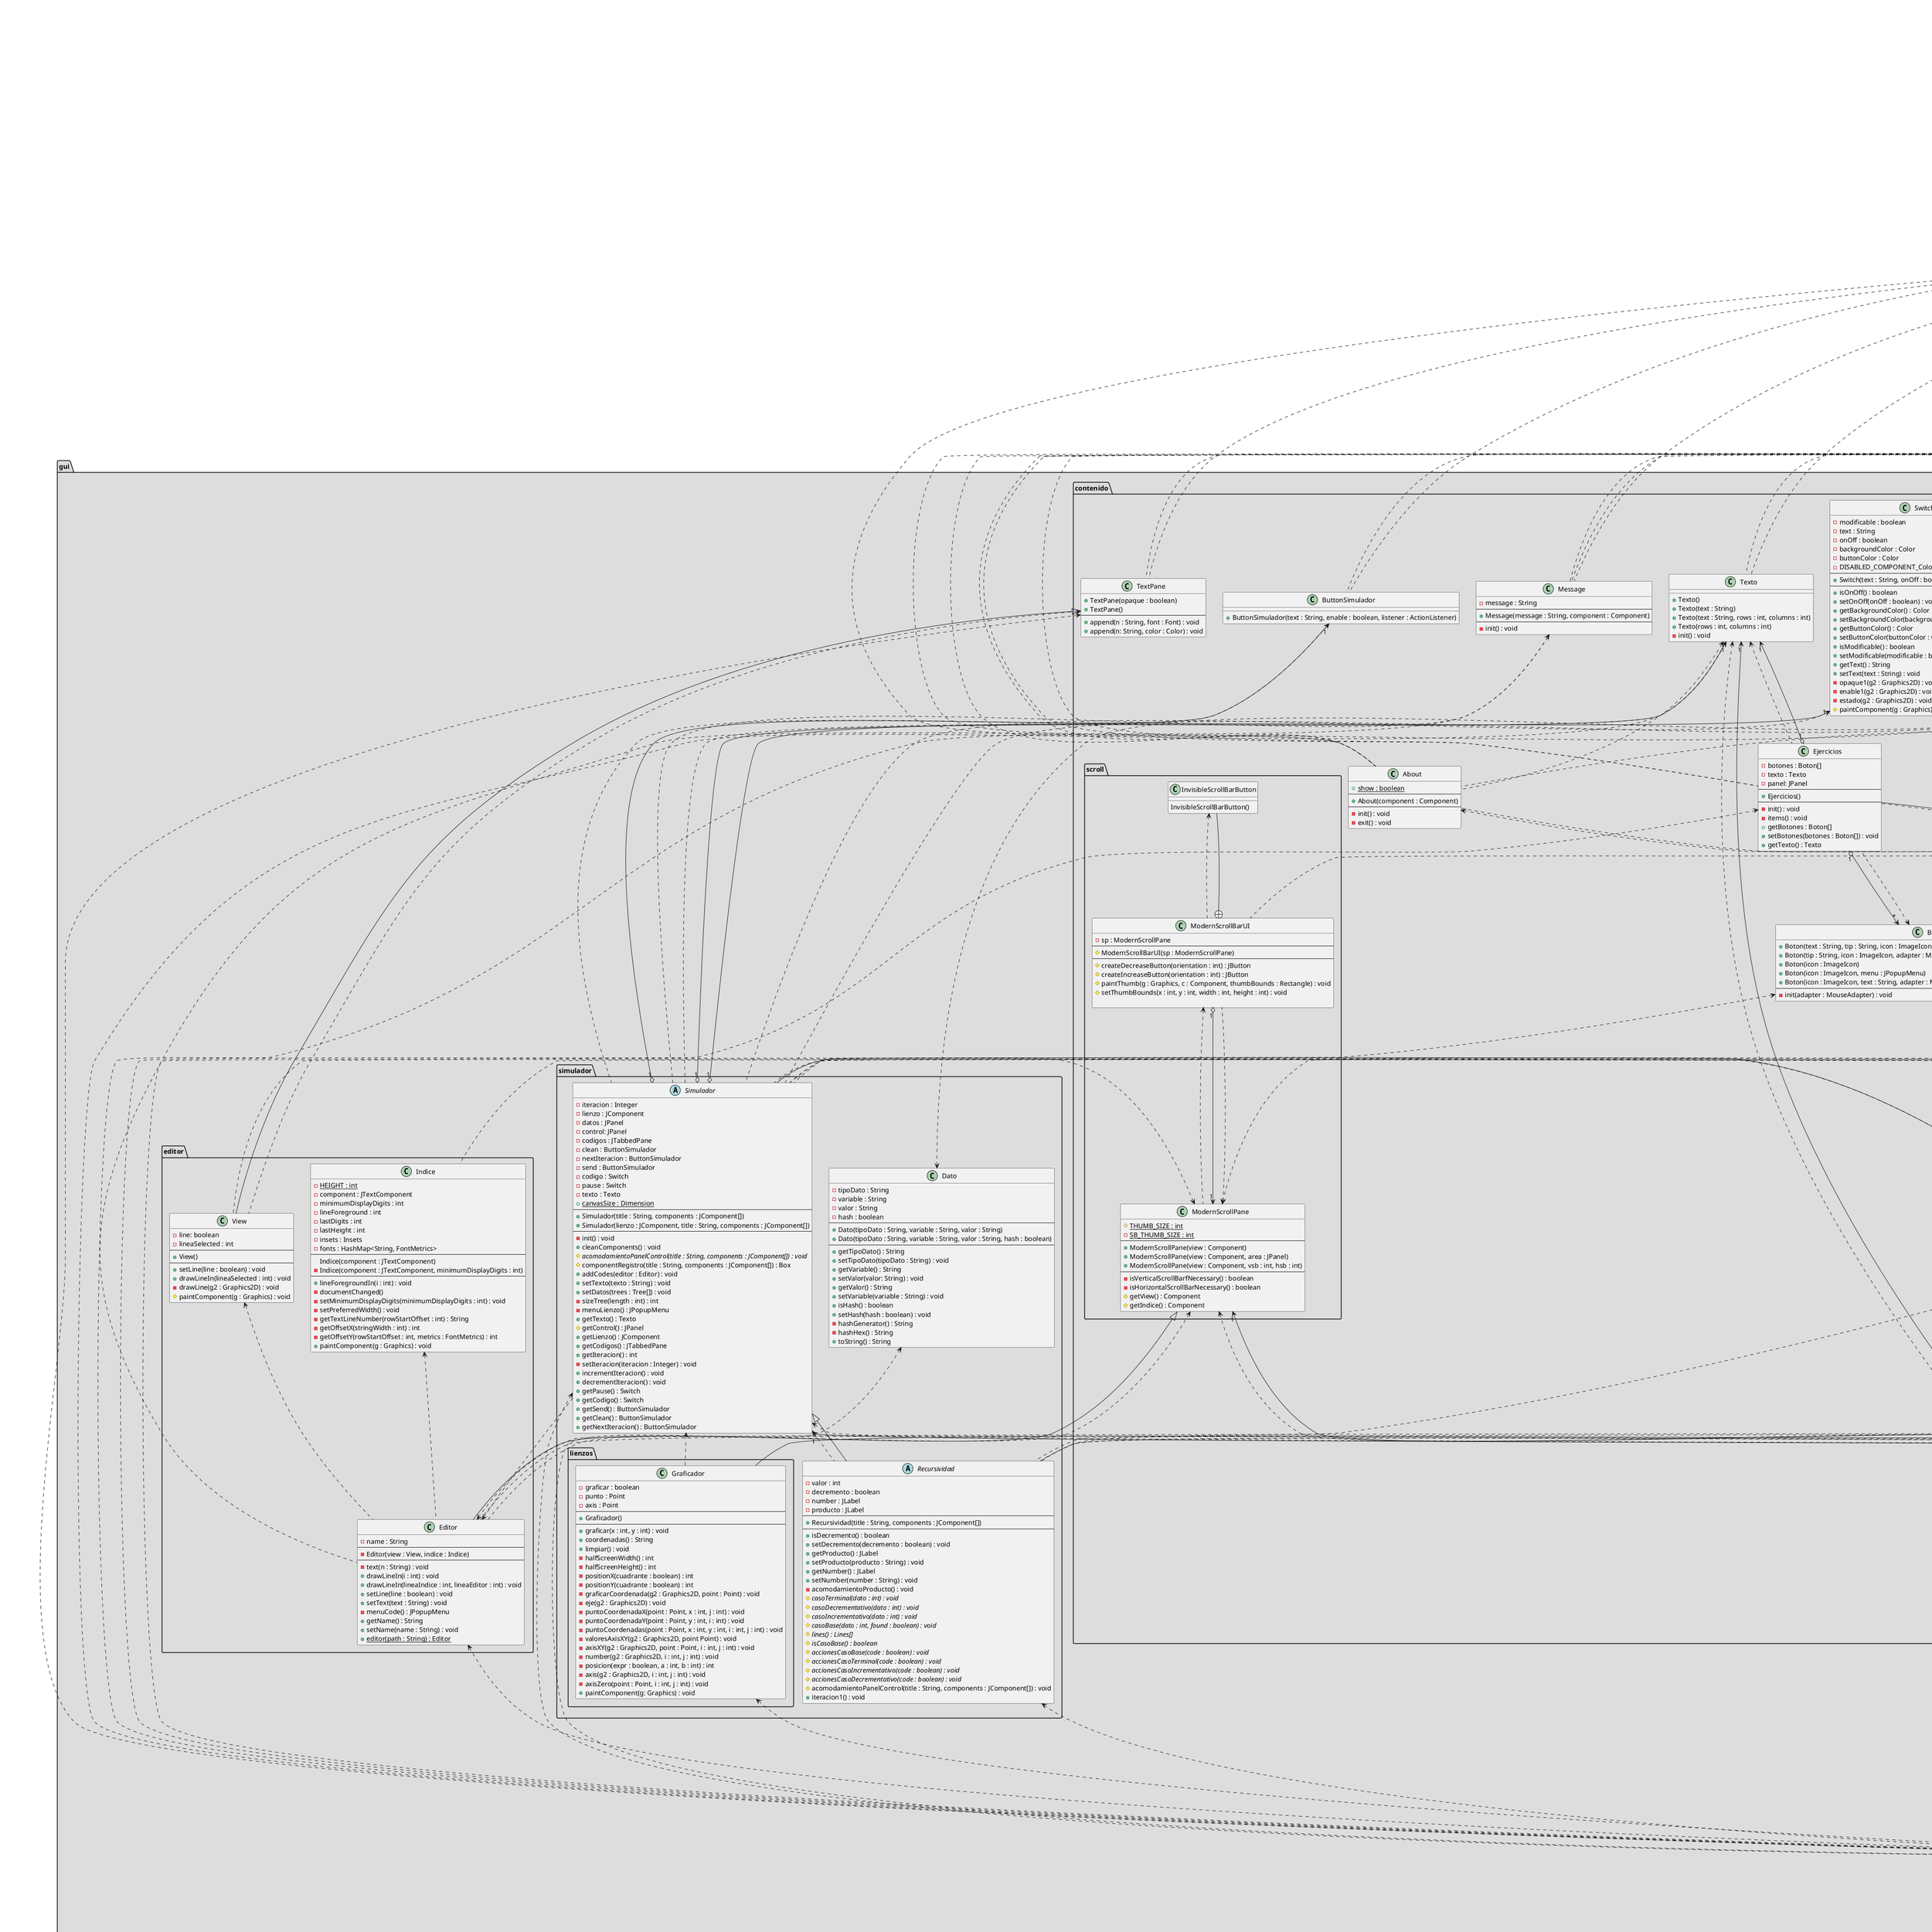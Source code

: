 @startuml
title SEROS Class Diagram
package eventos #DDDDDD {
    abstract class Eventos {
        - {static} panel : JPanel
        --
        + {static} setPanel(panel: JPanel) : void
        + {static} show(panel : Paneles) : void
        + {static} link(url : String) :void
        + {static} about(component : Component) : void
        + {static} enable(enable : boolean, components : Component[]) : void
        + {static} scroll(panel : ModernScrollPane, value : int) : void
        + {static} variable(tree : Tree, index : int, valor : Object) : void
        + {static} sleep(mili : long) : void
        + {static} contains(valor : Object, objects : Object[]) : boolean
        + {static} html(boolean: String) : String
        + {static} menu(paneles : Paneles[]) : JPopupMenu
        + {static} saveFile(isImage : boolean) : File
        + {static} saveFile(isImage : boolean, name : String) : File
        + {static} createImageOf(component : Component) : RenderedImage
        + {static} code(code : String, name : String) : String
    }
}
package main #DDDDDD {
    class Main {
        + {static} main(args : String[]) : void
    }
}
package tools #DDDDDD {
    enum Fuentes {
        UBUNTU_LIGHT_12
        UBUNTU_LIGHT_14
        UBUNTU_LIGHT_15
        UBUNTU_LIGHT_50
        UBUNTU_LIGHT_20
        UBUNTU_LIGHT_30
        UBUNTU_LIGHT_B_30
        UBUNTU_LIGHT_40
        UBUNTU_LIGHT_B_118
        PURISA_18
        PURISA_22
        DIALOG_35
        SEGOE_UI_SYMBOL_22
        UBUNTU_MONO_15
        - font : Font
        --
        Fuentes(font : Font)
        --
        + getFont() : Font
    }
    class FuentesModificadas {
        - font : Font
        --
        # FuentesModificadas(path : String)
        --
        # getFont(style : int, size : int) : Font
    }
    interface Acciones {
        iteracion0() : void
        iteracion1() : void
        clean() : void
    }
    abstract class Archivos {
        + {static} image(path : String, width : int, height : int) : ImageIcon
        + {static} codefiles(path : String) : String
        + {static} exportImage(file : File, image : RenderedImage) : String
        + {static} exportCode(file : File, text : String) : String
    }
    enum Colour {
         AZUL
         AMARILLO
         BLANCO
         MORADO
         NARANJA
         VERDE
         AZUL_TITLE
         AZUL_TEXT
         BLANCO_OPACO
         GRIS_PANEL
         GRIS_BUTTON
         CURIOUS_BLUE
         NEGRO_EDITOR
         NEGRO_INDICE
         BORDE_SCROLL
         SCROLL_DRAGGING
         SCROLL_ROLLOVER
         SCROLL_PRESSED
         GRAY_DISABLED
         VERDE_ACTIVO
         BLANCO_DESHABILITADO
         RED_LINE_SELECTED
         LINE_FOREGROUND
         - color : Color
         --
         Colour(color : Color)
         --
         + getColor() : Color
    }
    enum Paneles {
        PRINCIPAL
        TDA
        MODULARIDAD
        RECURSIVIDAD
        ARREGLOS
        NODOS
        ORDENAMIENTO
        BUSQUEDA
        PILAS
        COLAS
        LISTAS_ENLAZADAS
        ARBOLES
        GRAFOS
        DEMOSTRACION_MODULARIDAD
        EJERCICIOS_RECURSIVIDAD
        SIMULADOR_TDA
        FACTORIAL
        POTENCIA
        - n: String
        --
        Paneles(n : String)
        --
        + toString() : String
    }
    enum Operacion {
        FACTORIAL
        POTENCIA
    }
    abstract class Operaciones {
        - {static} format : HashMap<Operacion,DecimalFormat>
        + {static} addFormat(key : Operacion, pattern : String) : void
        + {static} formatNumber(number : Object, operacion : Operacion) : String
        + {static} operacion(operacion : String, resultado : String) : String
        + {static} factorial(n : int) : long
        + {static} productoFactorial(i : int) : String
        + {static} productoFactorial(i : int, valor : int) : String
        + {static} productUpFactorial(i : int, factorial : int) : String
        + {static} exponente(base : Object, exponente : Object) : String
        + {static} potencia(base : Object, exponente : Object) : long
        + {static} productoPotencia(base : int, exponente : int) : String
        + {static} productoPotenciaUp(base : Object, exponente : Object) : String
        + {static} productoPotenciaUpN(base : Object, exponente : Object) : String
    }
    abstract class Constrains {
        + {static} addComp(component : Component,container : Container, rectangle : Rectangle, weightx : double, weighty : double, insets Insets, place : int, stretch : int) : void
        + {static} addCompX(component : Component,container : Container, rectangle : Rectangle, weightx : double, insets Insets, place : int, stretch : int) : void
        + {static} addCompY(component : Component,container : Container, rectangle : Rectangle, weighty : double, insets Insets, place : int, stretch : int) : void
        + {static} addCompI(component : Component,container : Container, rectangle : Rectangle, weightx : double, weighty : double, insets Insets, ipadx : int, ipady : int, place : int, stretch : int) : void
        + {static} addCompIx(component : Component,container : Container, rectangle : Rectangle, weightx : double, weighty : double, insets Insets, ipadx : int, place : int, stretch : int) : void
        + {static} addCompIy(component : Component,container : Container, rectangle : Rectangle, weightx : double, weighty : double, insets Insets, ipadx : int, place : int, stretch : int) : void
        + {static} addCompXIx(component : Component,container : Container, rectangle : Rectangle, weightx : double, insets Insets, ipadx : int, place : int, stretch : int) : void
        + {static} addCompYIx(component : Component,container : Container, rectangle : Rectangle, weighty : double, insets Insets, ipadx : int, place : int, stretch : int) : void
        + {static} addCompXIy(component : Component,container : Container, rectangle : Rectangle, weightx : double, insets Insets, ipady : int, place : int, stretch : int) : void
        + {static} addCompYIy(component : Component,container : Container, rectangle : Rectangle, weighty : double, insets Insets, ipady : int, place : int, stretch : int) : void
        - {static} grid(r : Rectangle, insets : Insets, place : int, stretch : int) : GridBagConstrains
    }
    enum Text {
        VENTANAPRINCIPAL
        TDA
        TDA1
        TDA2
        TDA3
        FORMULATDA
        SIMULADORTDA1
        SIMULADORTDA2
        SIMULADORTDA3
        SIMULADORTDA4
        ABOUT
        LINK
        MODULARIDAD
        MODULARIDAD1
        RECURSIVIDAD
        RECURSIVIDAD1
        ARREGLOS
        ARREGLOS1
        ARREGLOS2
        NODOS
        NODOS1
        NODOS2
        FACTORIAL
        FACTORIAL1
        FACTORIAL2
        FACTORIAL3
        FACTORIAL4
        FACTORIAL5
        FACTORIAL6
        FACTORIAL7
        POTENCIA
        POTENCIA1
        POTENCIA2
        POTENCIA3
        POTENCIA4
        POTENCIA5
        POTENCIA6
        POTENCIA7
        POTENCIA8
        DEMOSTRACION_MODULARIDAD
        - n : String
        --
        Text(n : String)
        --
        + toString() : String
    }
}
package gui #DDDDDD {
    package contenido #DDDDDD {
        package scroll #DDDDDD {
            class InvisibleScrollBarButton {
                InvisibleScrollBarButton()
            }
            class ModernScrollBarUI {
                - sp : ModernScrollPane
                --
                # ModernScrollBarUI(sp : ModernScrollPane)
                --
                # createDecreaseButton(orientation : int) : JButton
                # createIncreaseButton(orientation : int) : JButton
                # paintThumb(g : Graphics, c : Component, thumbBounds : Rectangle) : void
                # setThumbBounds(x : int, y : int, width : int, height : int) : void

            }
            class ModernScrollPane {
                # {static} THUMB_SIZE : int
                - {static} SB_THUMB_SIZE : int
                --
                + ModernScrollPane(view : Component)
                + ModernScrollPane(view : Component, area : JPanel)
                + ModernScrollPane(view : Component, vsb : int, hsb : int)
                --
                - isVerticalScrollBarfNecessary() : boolean
                - isHorizontalScrollBarNecessary() : boolean
                # getView() : Component
                # getIndice() : Component
            }
        }
        class About {
            + {static} show : boolean
            --
            + About(component : Component)
            --
            - init() : void
            - exit() : void
        }
        class Boton {
            + Boton(text : String, tip : String, icon : ImageIcon, menu : JPopupMenu, adapter : MouseAdapter)
            + Boton(tip : String, icon : ImageIcon, adapter : MouseAdapter)
            + Boton(icon : ImageIcon)
            + Boton(icon : ImageIcon, menu : JPopupMenu)
            + Boton(icon : ImageIcon, text : String, adapter : MouseAdapter)
            --
            - init(adapter : MouseAdapter) : void
        }
        class ButtonSimulador {
            + ButtonSimulador(text : String, enable : boolean, listener : ActionListener)
        }
        class Contenido {
            - contenido : JPanel
            - title : JLabel
            - pane : ModernScrollPane
            --
            + Contenido()
            --
            - init() : void
            + getContenido() : JPanel
            + getTitle() : JLabel
        }
        class Demostracion {
            - image : JLabel
            - texto : Texto
            - botones : JPanel
            --
            + Demostracion(path : String)
            --
            - init() : void
            + nextPanel() : void
            + setBotones(buttons : JButton[]) : void
            + setTexto(text : String) : void
            +setIcon(path : String) : void
        }
        class Ejercicios {
            - botones : Boton[]
            - texto : Texto
            - panel: JPanel
            --
            + Ejercicios()
            --
            - init() : void
            - items() : void
            + getBotones : Boton[]
            + setBotones(botones : Boton[]) : void
            + getTexto() : Texto
        }
        class Lienzo {
            - lienzo : boolean
            - acciones : Acciones
            - back : Boton
            - home : Boton
            - next : Boton
            --
            + Lienzo()
            + Lienzo(lienzo : boolean)
            + Lienzo(manager : LayoutManager, lienzo : boolean)
            --
            - init() : void
            + back(toolTipText : String, paneles : Paneles) : void
            + next(toolTipText : String, paneles : Paneles) : void
            + getBack() : Boton
            + getHome() : Boton
            + getNext() : Boton
            # getAcciones() : Acciones
            + setAcciones(acciones : Acciones) : void
            + paint(g : Graphics) : void
        }
        class Message {
            - message : String
            --
            + Message(message : String, component : Component)
            --
            - init() : void
        }
        class Save {
            - isImage : boolean
            --
            + Save(isImage : boolean)
            --
            + getFile() : File
        }
        class Switch {
            - modificable : boolean
            - text : String
            - onOff : boolean
            - backgroundColor : Color
            - buttonColor : Color
            - DISABLED_COMPONENT_Color : Color
            --
            + Switch(text : String, onOff : boolean)
            --
            + isOnOff() : boolean
            + setOnOff(onOff : boolean) : void
            + getBackgroundColor() : Color
            + setBackgroundColor(backgroundColor : Color) : void
            + getButtonColor() : Color
            + setButtonColor(buttonColor : Color) : void
            + isModificable() : boolean
            + setModificable(modificable : boolean) : void
            + getText() : String
            + setText(text : String) : void
            - opaque1(g2 : Graphics2D) : void
            - enable1(g2 : Graphics2D) : void
            - estado(g2 : Graphics2D) : void
            # paintComponent(g : Graphics) : void
        }
        class Texto {
            + Texto()
            + Texto(text : String)
            + Texto(text : String, rows : int, columns : int)
            + Texto(rows : int, columns : int)
            - init() : void
        }
        class TextPane {
            + TextPane(opaque : boolean)
            + TextPane()
            --
            + append(n : String, font : Font) : void
            + append(n: String, color : Color) : void
        }
        class Tree {
            - node : DefaultMutableTreeNode
            --
            + Tree(node : DefaultMutableTreeNode)
            + Tree(dato : Dato)
            --
            + getDato(index : int) : Dato
            + addNode(node : DefaultMutableTreeNode) : void
            + expandNode(row : int) : void
        }
    }
    package editor #DDDDDD {
        class Editor {
            - name : String
            --
            - Editor(view : View, indice : Indice)
            --
            - text(n : String) : void
            + drawLineIn(i : int) : void
            + drawLineIn(lineaIndice : int, lineaEditor : int) : void
            + setLine(line : boolean) : void
            + setText(text : String) : void
            - menuCode() : JPopupMenu
            + getName() : String
            + setName(name : String) : void
            + {static} editor(path : String) : Editor
        }
        class Indice {
            - {static} HEIGHT : int
            - component : JTextComponent
            - minimumDisplayDigits : int
            - lineForeground : int
            - lastDigits : int
            - lastHeight : int
            - insets : Insets
            - fonts : HashMap<String, FontMetrics>
            --
            Indice(component : JTextComponent)
            - Indice(component : JTextComponent, minimumDisplayDigits : int)
            --
            + lineForegroundIn(i : int) : void
            - documentChanged()
            - setMinimumDisplayDigits(minimumDisplayDigits : int) : void
            - setPreferredWidth() : void
            - getTextLineNumber(rowStartOffset : int) : String
            - getOffsetX(stringWidth : int) : int
            - getOffsetY(rowStartOffset : int, metrics : FontMetrics) : int
            + paintComponent(g : Graphics) : void
        }
        class View {
            - line: boolean
            - lineaSelected : int
            --
            + View()
            --
            + setLine(line : boolean) : void
            + drawLineIn(lineaSelected : int) : void
            - drawLine(g2 : Graphics2D) : void
            # paintComponent(g : Graphics) : void
        }
    }
    package principal #DDDDDD {
        class Contenedor {
            + {static} paneles : HashMap<Paneles, Lienzo>
            + {static} panelActivo : Paneles
            Contenedor()
            --
            - init() : void
            - principal() : Lienzo
            - tda() : Contenido
            - modularidad() : Contenido
            - pilas() : Contenido
            - recursividad() : Contenido
            - ordenamiento() : Contenido
            - nodos() : Contenido
            - listas() : Contenido
            - grafos() : Contenido
            - colas() : Contenido
            - busqueda() : Contenido
            - arreglos() : Contenido
            - arboles() : Contenido
            - ejerciciosRecursividad() : Ejercicios
            - simuladorTda() : Simulador
            - factorial() : Recursividad
            - potencia() : Recursividad
            - demoModularidad() : Demostracion
        }
        class Desktop {
            + Desktop()
        }
    }
    package simulador #DDDDDD {
        package lienzos #DDDDDD {
            class Graficador {
                - graficar : boolean
                - punto : Point
                - axis : Point
                --
                + Graficador()
                --
                + graficar(x : int, y : int) : void
                + coordenadas() : String
                + limpiar() : void
                - halfScreenWidth() : int
                - halfScreenHeight() : int
                - positionX(cuadrante : boolean) : int
                - positionY(cuadrante : boolean) : int
                - graficarCoordenada(g2 : Graphics2D, point : Point) : void
                - eje(g2 : Graphics2D) : void
                - puntoCoordenadaX(point : Point, x : int, j : int) : void
                - puntoCoordenadaY(point : Point, y : int, i : int) : void
                - puntoCoordenadas(point : Point, x : int, y : int, i : int, j : int) : void
                - valoresAxisXY(g2 : Graphics2D, point Point) : void
                - axisXY(g2 : Graphics2D, point : Point, i : int, j : int) : void
                - number(g2 : Graphics2D, i : int, j : int) : void
                - posicion(expr : boolean, a : int, b : int) : int
                - axis(g2 : Graphics2D, i : int, j : int) : void
                - axisZero(point : Point, i : int, j : int) : void
                + paintComponent(g: Graphics) : void
            }
        }
        class Dato {
            - tipoDato : String
            - variable : String
            - valor : String
            - hash : boolean
            --
            + Dato(tipoDato : String, variable : String, valor : String)
            + Dato(tipoDato : String, variable : String, valor : String, hash : boolean)
            --
            + getTipoDato() : String
            + setTipoDato(tipoDato : String) : void
            + getVariable() : String
            + setValor(valor: String) : void
            + getValor() : String
            + setVariable(variable : String) : void
            + isHash() : boolean
            + setHash(hash : boolean) : void
            - hashGenerator() : String
            - hashHex() : String
            + toString() : String
        }
        abstract class Recursividad {
            - valor : int
            - decremento : boolean
            - number : JLabel
            - producto : JLabel
            --
            + Recursividad(title : String, components : JComponent[])
            --
            + isDecremento() : boolean
            + setDecremento(decremento : boolean) : void
            + getProducto() : JLabel
            + setProducto(producto : String) : void
            + getNumber() : JLabel
            + setNumber(number : String) : void
            - acomodamientoProducto() : void
            # {abstract} casoTerminal(dato : int) : void
            # {abstract} casoDecrementativo(dato : int) : void
            # {abstract} casoIncrementativo(dato : int) : void
            # {abstract} casoBase(dato : int, found : boolean) : void
            # {abstract} lines() : Lines[]
            # {abstract} isCasoBase() : boolean
            # {abstract} accionesCasoBase(code : boolean) : void
            # {abstract} accionesCasoTerminal(code : boolean) : void
            # {abstract} accionesCasoIncrementativo(code : boolean) : void
            # {abstract} accionesCasoDecrementativo(code : boolean) : void
            # acomodamientoPanelControl(title : String, components : JComponent[]) : void
            + iteracion1() : void
        }
        abstract class Simulador {
            - iteracion : Integer
            - lienzo : JComponent
            - datos : JPanel
            - control: JPanel
            - codigos : JTabbedPane
            - clean : ButtonSimulador
            - nextIteracion : ButtonSimulador
            - send : ButtonSimulador
            - codigo : Switch
            - pause : Switch
            - texto : Texto
            + {static} canvasSize : Dimension
            --
            + Simulador(title : String, components : JComponent[])
            + Simulador(lienzo : JComponent, title : String, components : JComponent[])
            --
            - init() : void
            + cleanComponents() : void
            # {abstract} acomodamientoPanelControl(title : String, components : JComponent[]) : void
            # componentRegistro(title : String, components : JComponent[]) : Box
            + addCodes(editor : Editor) : void
            + setTexto(texto : String) : void
            + setDatos(trees : Tree[]) : void
            - sizeTree(length : int) : int
            - menuLienzo() : JPopupMenu
            + getTexto() : Texto
            # getControl() : JPanel
            + getLienzo() : JComponent
            + getCodigos() : JTabbedPane
            + getIteracion() : int
            - setIteracion(iteracion : Integer) : void
            + incrementIteracion() : void
            + decrementIteracion() : void
            + getPause() : Switch
            + getCodigo() : Switch
            + getSend() : ButtonSimulador
            + getClean() : ButtonSimulador
            + getNextIteracion() : ButtonSimulador
        }
    }
}
package hilos #DDDDDD {
    class Imagen {
        - stop : boolean
        - pause : boolean
        - sleep : int
        - images : ImageIcon[]
        - label : JLabel
        --
        + Imagen(label : JLabel, images : ImageIcon[])
        + Imagen(label : JLabel, sleep : int, images : ImageIcon)
        + pausar() : void
        + reiniciar() : void
        + parar() : void
        + run() : void
    }
    class LineLocation {
        - code : int
        - lineaIndice : int
        - lineaEditor : int
        - texto : String
        - scroll : int
        - sleep : boolean
        --
        + LineLocation(code : int, lineaIndice : int, lineaEditor : int, texto : String)
        + LineLocation(code : int, lineaIndice : int, lineaEditor : int, texto : String, sleep : boolean)
        + LineLocation(code : int, line : int, texto : String, sleep : boolean)
        + LineLocation(code : int, line : int, texto : String)
        - LineLocation(code : int, lineaIndice : int, lineaEditor : int, texto : String, scroll : int, sleep : boolean)
        --
        + getCode() : int
        + setCode(code: int) : void
        + getLineIndice() : int
        + getLineEditor() : int
        + getTexto() : String
        + getScroll() : int
        + isSleep() : boolean
        + toString() : String
    }
    abstract class Lines {
        - simulador : Simulador
        - lines : LineLocation[]
        --
        + Lines(simulador : Simulador, lines : LineLocation[])
        --
        + run() : void
        - lines() : void
        + {abstract} actions() : void
    }
}

About <.. Eventos

Acciones <.. Demostracion
Acciones <.. Lienzo
Acciones <.. Contenedor
Acciones <.. Ejercicios
Acciones <.. Contenido
Acciones <|.. Recursividad

Archivos <.. Demostracion
Archivos <.. Desktop
Archivos <.. About
Archivos <.. Contenedor
Archivos <.. Editor
Archivos <.. Lienzo
Archivos <.. Tree
Archivos <.. Message

Boton <.. Ejercicios
Boton <.. Contenedor
Boton <.. Lienzo

ButtonSimulador <.. Simulador

Colour <.. Switch
Colour <.. Indice
Colour <.. View
Colour <.. ButtonSimulador
Colour <.. Texto
Colour <.. TextPane
Colour <.. About
Colour <.. ModernScrollBarUI
Colour <.. Message
Colour <.. Simulador

Contenedor <.. Desktop
Contenedor <.. Eventos
Contenedor "1" o--> "1" Paneles
Contenedor "1" o--> "*" Paneles
Contenedor "1" o--> "*" Lienzo

Contenido "1" o--> "1" ModernScrollPane
Contenido <.. Contenedor

Constrains <.. Contenedor
Constrains <.. Demostracion
Constrains <.. About
Constrains <.. Simulador
Constrains <.. Ejercicios
Constrains <.. Contenido
Constrains <.. Recursividad

Ejercicios "1" o--> "*" Boton
Ejercicios "1" o--> "1" Texto
Ejercicios <.. Contenedor

Dato <.. Tree
Dato <.. Contenedor

Demostracion <.. Contenedor
Demostracion "1" o--> "1" Texto

Desktop <.. Main

Editor <.. Contenedor
Editor <.. Lines
Editor <.. Simulador

Eventos <.. Contenido
Eventos <.. Lienzo
Eventos <.. About
Eventos <.. Simulador
Eventos <.. Contenedor
Eventos <.. Lines
Eventos <.. Operaciones

Fuentes <.. Contenedor
Fuentes <.. ButtonSimulador
Fuentes <.. Texto
Fuentes <.. TextPane
Fuentes <.. Boton
Fuentes <.. Switch
Fuentes <.. About
Fuentes <.. Tree
Fuentes <.. Contenido
Fuentes <- Graficador
Fuentes <.. Message

FuentesModificadas <.. Fuentes

Graficador <.. Contenedor

Indice <.. Editor

InvisibleScrollBarButton <.. ModernScrollBarUI

Lienzo "1" o--> "1" Boton
Lienzo "1" o--> "1" Acciones
Lienzo <.. Contenido
Lienzo <.. Demostracion
Lienzo <.. Simulador
Lienzo <.. Ejercicios
Lienzo <.. Contenedor
Lienzo <.. Recursividad
Lienzo <|-- Contenido
Lienzo <|-- Demostracion
Lienzo <|-- Simulador
Lienzo <|-- Ejercicios

Lines "1" o--> "*" LineLocation
Lines "1" o--> "1" Simulador
Lines <.. Contenedor
Lines <.. Recursividad

LineLocation <.. Lines
LineLocation <.. Contenedor

Message <.. Editor
Message <.. Simulador

ModernScrollBarUI <.. ModernScrollPane
ModernScrollBarUI "1" o--> "1"  ModernScrollPane
ModernScrollBarUI +-- InvisibleScrollBarButton

ModernScrollPane <|-- Editor
ModernScrollPane <.. ModernScrollBarUI
ModernScrollPane <.. Eventos
ModernScrollPane <.. Contenido
ModernScrollPane <.. Editor
ModernScrollPane <.. Simulador

Paneles <.. Eventos
Paneles <.. Contenedor
Paneles <.. Lienzo
Paneles <.. Contenido

Operacion <.. Operaciones
Operacion <.. Contenedor

Operaciones +-- Operacion
Operaciones <.. Contenedor
Operaciones "1" o--> "*" Operacion

Save <.. Eventos

Tree <.. Eventos
Tree <.. Simulador
Tree <.. Contenedor

View <.. Editor

TextPane <|-- View
TextPane <.. View
TextPane <.. Contenedor

Texto <.. Demostracion
Texto <.. Ejercicios
Texto <.. Simulador
Texto <.. Contenedor
Texto <.. About

Simulador "1" o--> "1" ButtonSimulador
Simulador "1" o--> "1" Switch
Simulador "1" o--> "1" Texto
Simulador <.. Lines
Simulador <.. Contenedor
Simulador <.. Graficador
Simulador <.. Recursividad
Simulador <|-- Recursividad

Switch <.. Simulador
Switch <.. Eventos

Text <.. About
Text <.. Contenedor
Text <.. Lienzo

Recursividad <.. Contenedor
@enduml